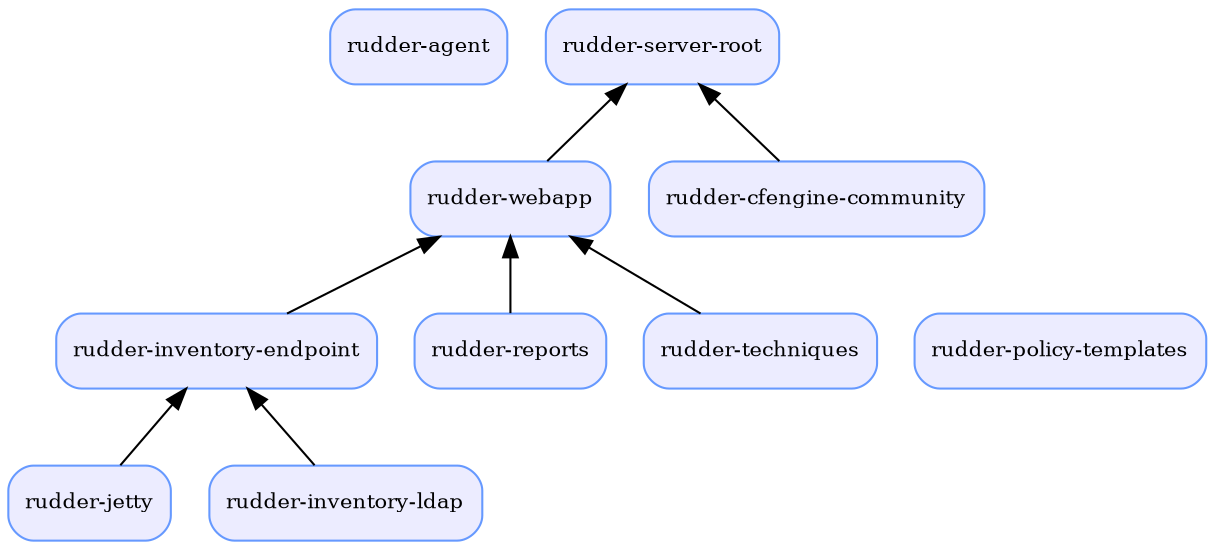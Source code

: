 digraph packages{

rankdir=BT;

node [shape=Mrecord, style=filled, color="#6699ff", fillcolor="#ececff",
fontsize=10]

"rudder-agent"
"rudder-jetty"
"rudder-inventory-ldap"
"rudder-inventory-endpoint"
"rudder-reports"
"rudder-techniques"
"rudder-webapp"
"rudder-cfengine-community"
"rudder-server-root"

{rank=same;
  "rudder-agent"
  "rudder-server-root"
}
{rank=same;
  "rudder-inventory-ldap"
  "rudder-jetty"
}

"rudder-jetty" -> "rudder-inventory-endpoint"

"rudder-inventory-ldap" -> "rudder-inventory-endpoint"

{rank=same;
  "rudder-inventory-endpoint"
  "rudder-reports"
  "rudder-policy-templates"
}

"rudder-inventory-endpoint" -> "rudder-webapp"

"rudder-techniques" -> "rudder-webapp" 

"rudder-reports"-> "rudder-webapp"

"rudder-webapp" -> "rudder-server-root"

"rudder-cfengine-community" ->"rudder-server-root"

}




